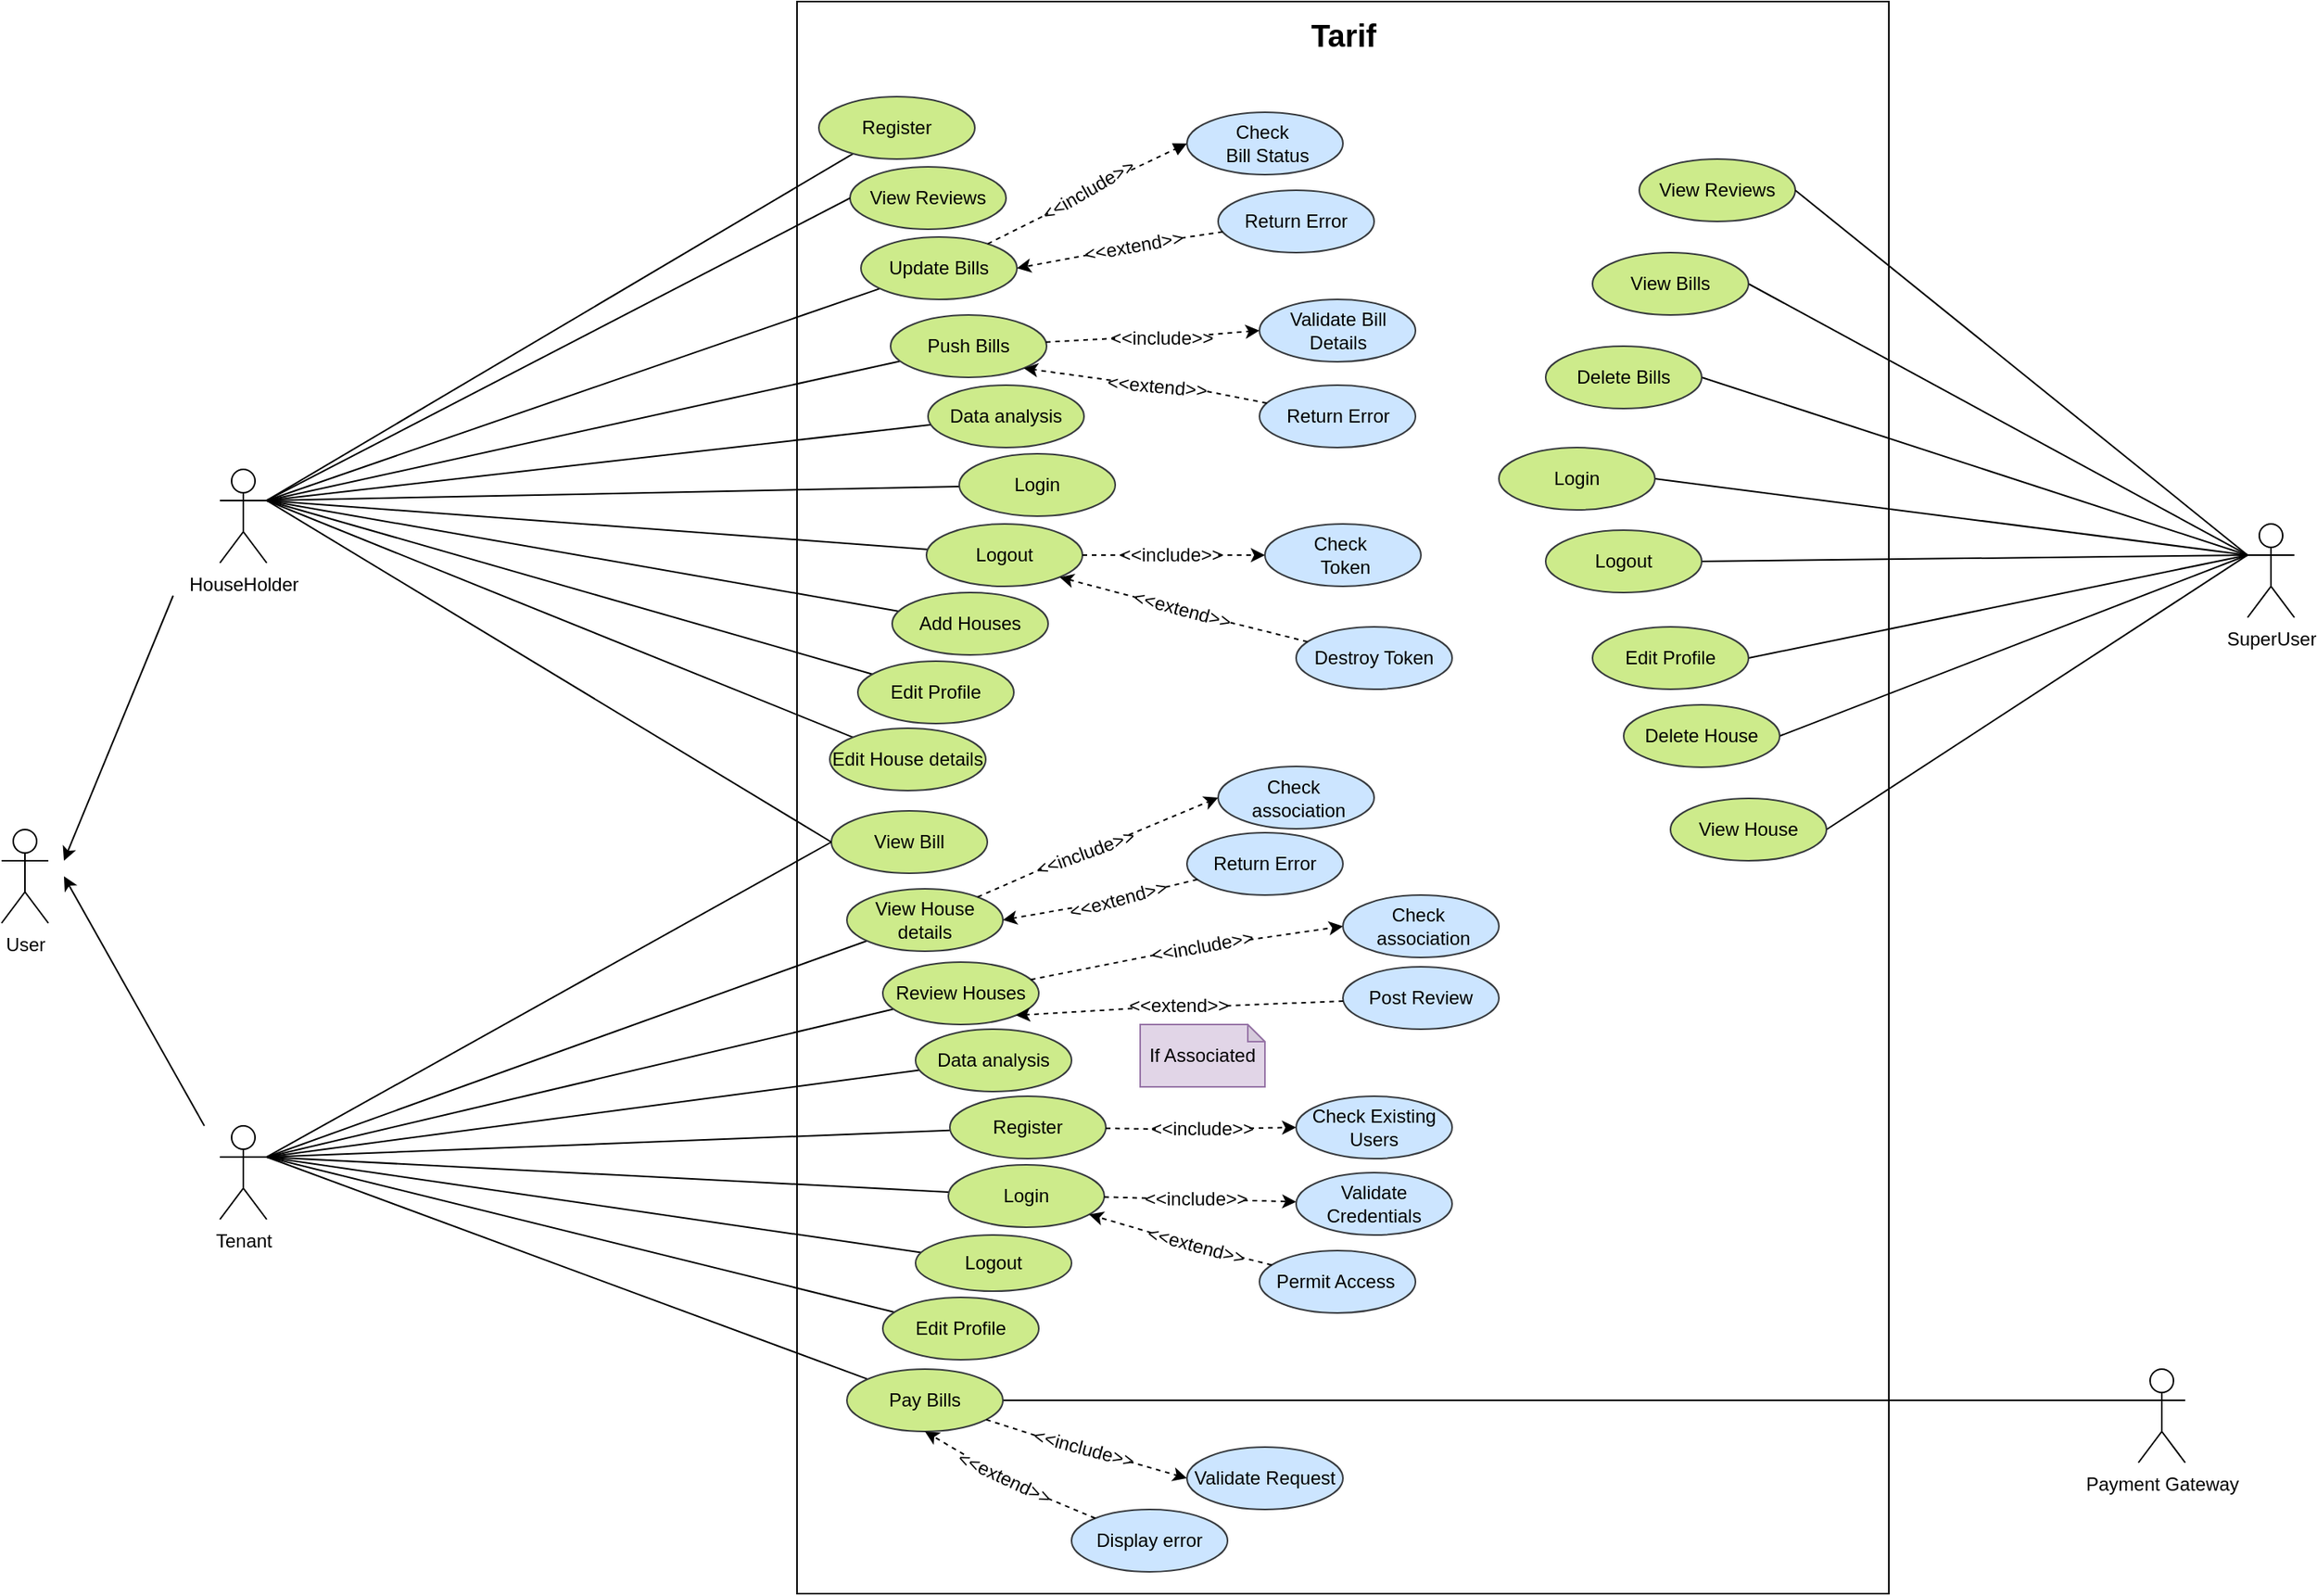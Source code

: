 <mxfile version="17.4.2" type="device"><diagram id="MIpJbKZCCXrKVAlE9q_T" name="Page-1"><mxGraphModel dx="2424" dy="1236" grid="1" gridSize="10" guides="1" tooltips="1" connect="1" arrows="1" fold="1" page="1" pageScale="1" pageWidth="850" pageHeight="1100" math="0" shadow="0"><root><mxCell id="0"/><mxCell id="1" parent="0"/><mxCell id="1ZHEito8dr9LRn3XFX6y-1" value="HouseHolder" style="shape=umlActor;verticalLabelPosition=bottom;verticalAlign=top;html=1;outlineConnect=0;" parent="1" vertex="1"><mxGeometry x="-50" y="399" width="30" height="60" as="geometry"/></mxCell><mxCell id="1ZHEito8dr9LRn3XFX6y-3" value="Tenant" style="shape=umlActor;verticalLabelPosition=bottom;verticalAlign=top;html=1;outlineConnect=0;" parent="1" vertex="1"><mxGeometry x="-50" y="820" width="30" height="60" as="geometry"/></mxCell><mxCell id="1ZHEito8dr9LRn3XFX6y-4" value="" style="rounded=0;whiteSpace=wrap;html=1;" parent="1" vertex="1"><mxGeometry x="320" y="99" width="700" height="1021" as="geometry"/></mxCell><mxCell id="1ZHEito8dr9LRn3XFX6y-41" style="edgeStyle=none;rounded=0;orthogonalLoop=1;jettySize=auto;html=1;entryX=1;entryY=0.333;entryDx=0;entryDy=0;entryPerimeter=0;endArrow=none;endFill=0;" parent="1" source="1ZHEito8dr9LRn3XFX6y-8" target="1ZHEito8dr9LRn3XFX6y-1" edge="1"><mxGeometry relative="1" as="geometry"/></mxCell><mxCell id="46IZpwaeA0M4T1zC-6kf-72" style="edgeStyle=none;rounded=0;orthogonalLoop=1;jettySize=auto;html=1;entryX=0;entryY=0.5;entryDx=0;entryDy=0;dashed=1;startArrow=none;" parent="1" source="46IZpwaeA0M4T1zC-6kf-75" target="46IZpwaeA0M4T1zC-6kf-71" edge="1"><mxGeometry relative="1" as="geometry"/></mxCell><mxCell id="1ZHEito8dr9LRn3XFX6y-8" value="Push Bills" style="ellipse;whiteSpace=wrap;html=1;fillColor=#cdeb8b;strokeColor=#36393d;" parent="1" vertex="1"><mxGeometry x="380" y="300" width="100" height="40" as="geometry"/></mxCell><mxCell id="1ZHEito8dr9LRn3XFX6y-42" style="edgeStyle=none;rounded=0;orthogonalLoop=1;jettySize=auto;html=1;entryX=1;entryY=0.333;entryDx=0;entryDy=0;entryPerimeter=0;endArrow=none;endFill=0;" parent="1" source="1ZHEito8dr9LRn3XFX6y-9" target="1ZHEito8dr9LRn3XFX6y-1" edge="1"><mxGeometry relative="1" as="geometry"/></mxCell><mxCell id="46IZpwaeA0M4T1zC-6kf-55" style="edgeStyle=none;rounded=0;orthogonalLoop=1;jettySize=auto;html=1;entryX=0;entryY=0.5;entryDx=0;entryDy=0;dashed=1;startArrow=none;endArrow=block;endFill=1;" parent="1" source="46IZpwaeA0M4T1zC-6kf-58" target="46IZpwaeA0M4T1zC-6kf-53" edge="1"><mxGeometry relative="1" as="geometry"/></mxCell><mxCell id="1ZHEito8dr9LRn3XFX6y-9" value="Update Bills" style="ellipse;whiteSpace=wrap;html=1;fillColor=#cdeb8b;strokeColor=#36393d;" parent="1" vertex="1"><mxGeometry x="361" y="250" width="100" height="40" as="geometry"/></mxCell><mxCell id="1ZHEito8dr9LRn3XFX6y-46" style="edgeStyle=none;rounded=0;orthogonalLoop=1;jettySize=auto;html=1;entryX=1;entryY=0.333;entryDx=0;entryDy=0;entryPerimeter=0;endArrow=none;endFill=0;" parent="1" source="1ZHEito8dr9LRn3XFX6y-10" target="1ZHEito8dr9LRn3XFX6y-3" edge="1"><mxGeometry relative="1" as="geometry"/></mxCell><mxCell id="46IZpwaeA0M4T1zC-6kf-20" style="edgeStyle=none;rounded=0;orthogonalLoop=1;jettySize=auto;html=1;entryX=0;entryY=0.5;entryDx=0;entryDy=0;dashed=1;startArrow=none;" parent="1" source="46IZpwaeA0M4T1zC-6kf-21" target="46IZpwaeA0M4T1zC-6kf-18" edge="1"><mxGeometry relative="1" as="geometry"/></mxCell><mxCell id="1ZHEito8dr9LRn3XFX6y-10" value="&lt;span&gt;View House details&lt;/span&gt;" style="ellipse;whiteSpace=wrap;html=1;fillColor=#cdeb8b;strokeColor=#36393d;" parent="1" vertex="1"><mxGeometry x="352" y="668" width="100" height="40" as="geometry"/></mxCell><mxCell id="1ZHEito8dr9LRn3XFX6y-30" style="rounded=0;orthogonalLoop=1;jettySize=auto;html=1;entryX=0;entryY=0.5;entryDx=0;entryDy=0;dashed=1;startArrow=none;" parent="1" source="1ZHEito8dr9LRn3XFX6y-33" target="1ZHEito8dr9LRn3XFX6y-29" edge="1"><mxGeometry relative="1" as="geometry"/></mxCell><mxCell id="1ZHEito8dr9LRn3XFX6y-48" style="edgeStyle=none;rounded=0;orthogonalLoop=1;jettySize=auto;html=1;entryX=1;entryY=0.333;entryDx=0;entryDy=0;entryPerimeter=0;endArrow=none;endFill=0;" parent="1" source="1ZHEito8dr9LRn3XFX6y-14" target="1ZHEito8dr9LRn3XFX6y-3" edge="1"><mxGeometry relative="1" as="geometry"/></mxCell><mxCell id="1ZHEito8dr9LRn3XFX6y-14" value="Review Houses" style="ellipse;whiteSpace=wrap;html=1;fillColor=#cdeb8b;strokeColor=#36393d;" parent="1" vertex="1"><mxGeometry x="375" y="715" width="100" height="40" as="geometry"/></mxCell><mxCell id="1ZHEito8dr9LRn3XFX6y-45" style="edgeStyle=none;rounded=0;orthogonalLoop=1;jettySize=auto;html=1;entryX=1;entryY=0.333;entryDx=0;entryDy=0;entryPerimeter=0;endArrow=none;endFill=0;" parent="1" source="1ZHEito8dr9LRn3XFX6y-16" target="1ZHEito8dr9LRn3XFX6y-1" edge="1"><mxGeometry relative="1" as="geometry"/></mxCell><mxCell id="1ZHEito8dr9LRn3XFX6y-16" value="Data analysis" style="ellipse;whiteSpace=wrap;html=1;fillColor=#cdeb8b;strokeColor=#36393d;" parent="1" vertex="1"><mxGeometry x="404" y="345" width="100" height="40" as="geometry"/></mxCell><mxCell id="1ZHEito8dr9LRn3XFX6y-49" style="edgeStyle=none;rounded=0;orthogonalLoop=1;jettySize=auto;html=1;entryX=1;entryY=0.333;entryDx=0;entryDy=0;entryPerimeter=0;endArrow=none;endFill=0;" parent="1" source="1ZHEito8dr9LRn3XFX6y-17" target="1ZHEito8dr9LRn3XFX6y-3" edge="1"><mxGeometry relative="1" as="geometry"/></mxCell><mxCell id="1ZHEito8dr9LRn3XFX6y-17" value="Data analysis" style="ellipse;whiteSpace=wrap;html=1;fillColor=#cdeb8b;strokeColor=#36393d;" parent="1" vertex="1"><mxGeometry x="396" y="758" width="100" height="40" as="geometry"/></mxCell><mxCell id="1ZHEito8dr9LRn3XFX6y-29" value="Check&amp;nbsp; &lt;br&gt;&amp;nbsp;association" style="ellipse;whiteSpace=wrap;html=1;fillColor=#cce5ff;strokeColor=#36393d;" parent="1" vertex="1"><mxGeometry x="670" y="672" width="100" height="40" as="geometry"/></mxCell><mxCell id="1ZHEito8dr9LRn3XFX6y-35" style="rounded=0;orthogonalLoop=1;jettySize=auto;html=1;entryX=1;entryY=1;entryDx=0;entryDy=0;dashed=1;startArrow=none;" parent="1" source="1ZHEito8dr9LRn3XFX6y-36" target="1ZHEito8dr9LRn3XFX6y-14" edge="1"><mxGeometry relative="1" as="geometry"/></mxCell><mxCell id="1ZHEito8dr9LRn3XFX6y-34" value="Post Review" style="ellipse;whiteSpace=wrap;html=1;fillColor=#cce5ff;strokeColor=#36393d;" parent="1" vertex="1"><mxGeometry x="670" y="718" width="100" height="40" as="geometry"/></mxCell><mxCell id="1ZHEito8dr9LRn3XFX6y-37" value="If Associated" style="shape=note;whiteSpace=wrap;html=1;backgroundOutline=1;darkOpacity=0.05;size=11;fillColor=#e1d5e7;strokeColor=#9673a6;rotation=0;" parent="1" vertex="1"><mxGeometry x="540" y="755" width="80" height="40" as="geometry"/></mxCell><mxCell id="1ZHEito8dr9LRn3XFX6y-50" value="SuperUser" style="shape=umlActor;verticalLabelPosition=bottom;verticalAlign=top;html=1;outlineConnect=0;" parent="1" vertex="1"><mxGeometry x="1250" y="434" width="30" height="60" as="geometry"/></mxCell><mxCell id="wIedFeorHzhRr_dV1azM-9" style="rounded=0;orthogonalLoop=1;jettySize=auto;html=1;endArrow=none;endFill=0;entryX=1;entryY=0.333;entryDx=0;entryDy=0;entryPerimeter=0;" parent="1" source="wIedFeorHzhRr_dV1azM-1" target="1ZHEito8dr9LRn3XFX6y-1" edge="1"><mxGeometry relative="1" as="geometry"><mxPoint x="10" y="370" as="targetPoint"/></mxGeometry></mxCell><mxCell id="wIedFeorHzhRr_dV1azM-1" value="Register" style="ellipse;whiteSpace=wrap;html=1;fillColor=#cdeb8b;strokeColor=#36393d;" parent="1" vertex="1"><mxGeometry x="334" y="160" width="100" height="40" as="geometry"/></mxCell><mxCell id="wIedFeorHzhRr_dV1azM-27" style="edgeStyle=none;rounded=0;orthogonalLoop=1;jettySize=auto;html=1;entryX=1;entryY=0.333;entryDx=0;entryDy=0;entryPerimeter=0;fontSize=12;endArrow=none;endFill=0;" parent="1" source="wIedFeorHzhRr_dV1azM-2" target="1ZHEito8dr9LRn3XFX6y-3" edge="1"><mxGeometry relative="1" as="geometry"/></mxCell><mxCell id="46IZpwaeA0M4T1zC-6kf-42" style="edgeStyle=none;rounded=0;orthogonalLoop=1;jettySize=auto;html=1;entryX=0;entryY=0.5;entryDx=0;entryDy=0;dashed=1;startArrow=none;" parent="1" source="46IZpwaeA0M4T1zC-6kf-43" target="46IZpwaeA0M4T1zC-6kf-41" edge="1"><mxGeometry relative="1" as="geometry"/></mxCell><mxCell id="wIedFeorHzhRr_dV1azM-2" value="Register" style="ellipse;whiteSpace=wrap;html=1;fillColor=#cdeb8b;strokeColor=#36393d;" parent="1" vertex="1"><mxGeometry x="418" y="801" width="100" height="40" as="geometry"/></mxCell><mxCell id="wIedFeorHzhRr_dV1azM-10" style="edgeStyle=none;rounded=0;orthogonalLoop=1;jettySize=auto;html=1;entryX=1;entryY=0.333;entryDx=0;entryDy=0;entryPerimeter=0;endArrow=none;endFill=0;" parent="1" source="wIedFeorHzhRr_dV1azM-3" target="1ZHEito8dr9LRn3XFX6y-1" edge="1"><mxGeometry relative="1" as="geometry"/></mxCell><mxCell id="wIedFeorHzhRr_dV1azM-3" value="Login" style="ellipse;whiteSpace=wrap;html=1;fillColor=#cdeb8b;strokeColor=#36393d;" parent="1" vertex="1"><mxGeometry x="424" y="389" width="100" height="40" as="geometry"/></mxCell><mxCell id="wIedFeorHzhRr_dV1azM-11" style="edgeStyle=none;rounded=0;orthogonalLoop=1;jettySize=auto;html=1;entryX=1;entryY=0.333;entryDx=0;entryDy=0;entryPerimeter=0;endArrow=none;endFill=0;" parent="1" source="wIedFeorHzhRr_dV1azM-4" target="1ZHEito8dr9LRn3XFX6y-1" edge="1"><mxGeometry relative="1" as="geometry"/></mxCell><mxCell id="46IZpwaeA0M4T1zC-6kf-64" style="edgeStyle=none;rounded=0;orthogonalLoop=1;jettySize=auto;html=1;entryX=0;entryY=0.5;entryDx=0;entryDy=0;dashed=1;startArrow=none;" parent="1" source="46IZpwaeA0M4T1zC-6kf-66" target="46IZpwaeA0M4T1zC-6kf-62" edge="1"><mxGeometry relative="1" as="geometry"/></mxCell><mxCell id="wIedFeorHzhRr_dV1azM-4" value="Logout" style="ellipse;whiteSpace=wrap;html=1;fillColor=#cdeb8b;strokeColor=#36393d;" parent="1" vertex="1"><mxGeometry x="403" y="434" width="100" height="40" as="geometry"/></mxCell><mxCell id="wIedFeorHzhRr_dV1azM-12" style="edgeStyle=none;rounded=0;orthogonalLoop=1;jettySize=auto;html=1;entryX=1;entryY=0.333;entryDx=0;entryDy=0;entryPerimeter=0;endArrow=none;endFill=0;" parent="1" source="wIedFeorHzhRr_dV1azM-5" target="1ZHEito8dr9LRn3XFX6y-1" edge="1"><mxGeometry relative="1" as="geometry"/></mxCell><mxCell id="wIedFeorHzhRr_dV1azM-5" value="Add Houses" style="ellipse;whiteSpace=wrap;html=1;fillColor=#cdeb8b;strokeColor=#36393d;" parent="1" vertex="1"><mxGeometry x="381" y="478" width="100" height="40" as="geometry"/></mxCell><mxCell id="wIedFeorHzhRr_dV1azM-13" style="edgeStyle=none;rounded=0;orthogonalLoop=1;jettySize=auto;html=1;entryX=1;entryY=0.333;entryDx=0;entryDy=0;entryPerimeter=0;endArrow=none;endFill=0;" parent="1" source="wIedFeorHzhRr_dV1azM-6" target="1ZHEito8dr9LRn3XFX6y-1" edge="1"><mxGeometry relative="1" as="geometry"/></mxCell><mxCell id="wIedFeorHzhRr_dV1azM-6" value="Edit Profile" style="ellipse;whiteSpace=wrap;html=1;fillColor=#cdeb8b;strokeColor=#36393d;" parent="1" vertex="1"><mxGeometry x="359" y="522" width="100" height="40" as="geometry"/></mxCell><mxCell id="wIedFeorHzhRr_dV1azM-14" style="edgeStyle=none;rounded=0;orthogonalLoop=1;jettySize=auto;html=1;endArrow=none;endFill=0;entryX=1;entryY=0.333;entryDx=0;entryDy=0;entryPerimeter=0;" parent="1" source="wIedFeorHzhRr_dV1azM-8" target="1ZHEito8dr9LRn3XFX6y-1" edge="1"><mxGeometry relative="1" as="geometry"><mxPoint x="180" y="370" as="targetPoint"/></mxGeometry></mxCell><mxCell id="wIedFeorHzhRr_dV1azM-8" value="Edit House details" style="ellipse;whiteSpace=wrap;html=1;fillColor=#cdeb8b;strokeColor=#36393d;" parent="1" vertex="1"><mxGeometry x="341" y="565" width="100" height="40" as="geometry"/></mxCell><mxCell id="wIedFeorHzhRr_dV1azM-20" style="edgeStyle=none;rounded=0;orthogonalLoop=1;jettySize=auto;html=1;fontSize=12;endArrow=none;endFill=0;entryX=0;entryY=0.333;entryDx=0;entryDy=0;entryPerimeter=0;exitX=1;exitY=0.5;exitDx=0;exitDy=0;" parent="1" source="46IZpwaeA0M4T1zC-6kf-6" target="1ZHEito8dr9LRn3XFX6y-50" edge="1"><mxGeometry relative="1" as="geometry"><mxPoint x="862" y="479" as="targetPoint"/><mxPoint x="746.281" y="502.801" as="sourcePoint"/></mxGeometry></mxCell><mxCell id="wIedFeorHzhRr_dV1azM-28" style="edgeStyle=none;rounded=0;orthogonalLoop=1;jettySize=auto;html=1;fontSize=12;endArrow=none;endFill=0;" parent="1" source="wIedFeorHzhRr_dV1azM-22" edge="1"><mxGeometry relative="1" as="geometry"><mxPoint x="-20" y="840" as="targetPoint"/></mxGeometry></mxCell><mxCell id="46IZpwaeA0M4T1zC-6kf-47" style="edgeStyle=none;rounded=0;orthogonalLoop=1;jettySize=auto;html=1;dashed=1;startArrow=none;" parent="1" source="46IZpwaeA0M4T1zC-6kf-49" target="46IZpwaeA0M4T1zC-6kf-45" edge="1"><mxGeometry relative="1" as="geometry"/></mxCell><mxCell id="wIedFeorHzhRr_dV1azM-22" value="Login" style="ellipse;whiteSpace=wrap;html=1;fillColor=#cdeb8b;strokeColor=#36393d;" parent="1" vertex="1"><mxGeometry x="417" y="845" width="100" height="40" as="geometry"/></mxCell><mxCell id="wIedFeorHzhRr_dV1azM-29" style="edgeStyle=none;rounded=0;orthogonalLoop=1;jettySize=auto;html=1;entryX=1;entryY=0.333;entryDx=0;entryDy=0;entryPerimeter=0;fontSize=12;endArrow=none;endFill=0;" parent="1" source="wIedFeorHzhRr_dV1azM-23" target="1ZHEito8dr9LRn3XFX6y-3" edge="1"><mxGeometry relative="1" as="geometry"/></mxCell><mxCell id="wIedFeorHzhRr_dV1azM-23" value="Logout" style="ellipse;whiteSpace=wrap;html=1;fillColor=#cdeb8b;strokeColor=#36393d;" parent="1" vertex="1"><mxGeometry x="396" y="890" width="100" height="36" as="geometry"/></mxCell><mxCell id="wIedFeorHzhRr_dV1azM-31" style="edgeStyle=none;rounded=0;orthogonalLoop=1;jettySize=auto;html=1;entryX=1;entryY=0.333;entryDx=0;entryDy=0;entryPerimeter=0;fontSize=12;endArrow=none;endFill=0;" parent="1" source="wIedFeorHzhRr_dV1azM-25" target="1ZHEito8dr9LRn3XFX6y-3" edge="1"><mxGeometry relative="1" as="geometry"/></mxCell><mxCell id="wIedFeorHzhRr_dV1azM-25" value="Edit Profile" style="ellipse;whiteSpace=wrap;html=1;fillColor=#cdeb8b;strokeColor=#36393d;" parent="1" vertex="1"><mxGeometry x="375" y="930" width="100" height="40" as="geometry"/></mxCell><mxCell id="wIedFeorHzhRr_dV1azM-32" style="edgeStyle=none;rounded=0;orthogonalLoop=1;jettySize=auto;html=1;entryX=1;entryY=0.333;entryDx=0;entryDy=0;entryPerimeter=0;fontSize=12;endArrow=none;endFill=0;" parent="1" source="wIedFeorHzhRr_dV1azM-26" target="1ZHEito8dr9LRn3XFX6y-3" edge="1"><mxGeometry relative="1" as="geometry"/></mxCell><mxCell id="1oUCEw2jhl9ln2Uk_IEN-6" style="rounded=0;orthogonalLoop=1;jettySize=auto;html=1;endArrow=none;endFill=0;entryX=0;entryY=0.333;entryDx=0;entryDy=0;entryPerimeter=0;" parent="1" source="wIedFeorHzhRr_dV1azM-26" target="1oUCEw2jhl9ln2Uk_IEN-5" edge="1"><mxGeometry relative="1" as="geometry"><mxPoint x="910" y="1000" as="targetPoint"/></mxGeometry></mxCell><mxCell id="46IZpwaeA0M4T1zC-6kf-34" style="edgeStyle=none;rounded=0;orthogonalLoop=1;jettySize=auto;html=1;entryX=0;entryY=0.5;entryDx=0;entryDy=0;dashed=1;startArrow=none;" parent="1" source="46IZpwaeA0M4T1zC-6kf-35" target="46IZpwaeA0M4T1zC-6kf-33" edge="1"><mxGeometry relative="1" as="geometry"/></mxCell><mxCell id="wIedFeorHzhRr_dV1azM-26" value="Pay Bills" style="ellipse;whiteSpace=wrap;html=1;fillColor=#cdeb8b;strokeColor=#36393d;" parent="1" vertex="1"><mxGeometry x="352" y="976" width="100" height="40" as="geometry"/></mxCell><mxCell id="1oUCEw2jhl9ln2Uk_IEN-1" value="&lt;b&gt;&lt;font style=&quot;font-size: 20px&quot;&gt;Tarif&lt;/font&gt;&lt;/b&gt;" style="text;html=1;strokeColor=none;fillColor=none;align=center;verticalAlign=middle;whiteSpace=wrap;rounded=0;" parent="1" vertex="1"><mxGeometry x="623.5" y="110" width="93" height="20" as="geometry"/></mxCell><mxCell id="1oUCEw2jhl9ln2Uk_IEN-5" value="Payment Gateway" style="shape=umlActor;verticalLabelPosition=bottom;verticalAlign=top;html=1;outlineConnect=0;" parent="1" vertex="1"><mxGeometry x="1180" y="976" width="30" height="60" as="geometry"/></mxCell><mxCell id="iAHTcZ9XXyxV8Mr1OI6_-1" value="View Reviews" style="ellipse;whiteSpace=wrap;html=1;fillColor=#cdeb8b;strokeColor=#36393d;" parent="1" vertex="1"><mxGeometry x="354" y="205" width="100" height="40" as="geometry"/></mxCell><mxCell id="iAHTcZ9XXyxV8Mr1OI6_-3" style="rounded=0;orthogonalLoop=1;jettySize=auto;html=1;endArrow=none;endFill=0;entryX=1;entryY=0.333;entryDx=0;entryDy=0;entryPerimeter=0;exitX=0;exitY=0.5;exitDx=0;exitDy=0;" parent="1" source="iAHTcZ9XXyxV8Mr1OI6_-1" target="1ZHEito8dr9LRn3XFX6y-1" edge="1"><mxGeometry relative="1" as="geometry"><mxPoint x="-10" y="429" as="targetPoint"/><mxPoint x="366.029" y="206.578" as="sourcePoint"/></mxGeometry></mxCell><mxCell id="iAHTcZ9XXyxV8Mr1OI6_-4" style="edgeStyle=none;rounded=0;orthogonalLoop=1;jettySize=auto;html=1;endArrow=none;endFill=0;exitX=1;exitY=0.5;exitDx=0;exitDy=0;entryX=0;entryY=0.333;entryDx=0;entryDy=0;entryPerimeter=0;" parent="1" source="46IZpwaeA0M4T1zC-6kf-3" target="1ZHEito8dr9LRn3XFX6y-50" edge="1"><mxGeometry relative="1" as="geometry"><mxPoint x="900" y="480" as="targetPoint"/><mxPoint x="490" y="330" as="sourcePoint"/></mxGeometry></mxCell><mxCell id="iAHTcZ9XXyxV8Mr1OI6_-5" style="edgeStyle=none;rounded=0;orthogonalLoop=1;jettySize=auto;html=1;endArrow=none;endFill=0;exitX=1;exitY=0.5;exitDx=0;exitDy=0;entryX=0;entryY=0.333;entryDx=0;entryDy=0;entryPerimeter=0;" parent="1" source="46IZpwaeA0M4T1zC-6kf-11" target="1ZHEito8dr9LRn3XFX6y-50" edge="1"><mxGeometry relative="1" as="geometry"><mxPoint x="914" y="495" as="targetPoint"/><mxPoint x="514.0" y="375" as="sourcePoint"/></mxGeometry></mxCell><mxCell id="iAHTcZ9XXyxV8Mr1OI6_-7" style="edgeStyle=none;rounded=0;orthogonalLoop=1;jettySize=auto;html=1;endArrow=none;endFill=0;exitX=1;exitY=0.5;exitDx=0;exitDy=0;entryX=0;entryY=0.333;entryDx=0;entryDy=0;entryPerimeter=0;" parent="1" source="46IZpwaeA0M4T1zC-6kf-7" target="1ZHEito8dr9LRn3XFX6y-50" edge="1"><mxGeometry relative="1" as="geometry"><mxPoint x="900" y="480" as="targetPoint"/><mxPoint x="534" y="419" as="sourcePoint"/></mxGeometry></mxCell><mxCell id="iAHTcZ9XXyxV8Mr1OI6_-8" style="edgeStyle=none;rounded=0;orthogonalLoop=1;jettySize=auto;html=1;endArrow=none;endFill=0;exitX=1;exitY=0.5;exitDx=0;exitDy=0;entryX=0;entryY=0.333;entryDx=0;entryDy=0;entryPerimeter=0;" parent="1" source="46IZpwaeA0M4T1zC-6kf-9" target="1ZHEito8dr9LRn3XFX6y-50" edge="1"><mxGeometry relative="1" as="geometry"><mxPoint x="914" y="495" as="targetPoint"/><mxPoint x="513" y="464" as="sourcePoint"/></mxGeometry></mxCell><mxCell id="iAHTcZ9XXyxV8Mr1OI6_-9" style="edgeStyle=none;rounded=0;orthogonalLoop=1;jettySize=auto;html=1;endArrow=none;endFill=0;exitX=1;exitY=0.5;exitDx=0;exitDy=0;entryX=0;entryY=0.333;entryDx=0;entryDy=0;entryPerimeter=0;" parent="1" source="46IZpwaeA0M4T1zC-6kf-10" target="1ZHEito8dr9LRn3XFX6y-50" edge="1"><mxGeometry relative="1" as="geometry"><mxPoint x="914" y="495" as="targetPoint"/><mxPoint x="491" y="508" as="sourcePoint"/></mxGeometry></mxCell><mxCell id="iAHTcZ9XXyxV8Mr1OI6_-10" style="edgeStyle=none;rounded=0;orthogonalLoop=1;jettySize=auto;html=1;endArrow=none;endFill=0;exitX=1;exitY=0.5;exitDx=0;exitDy=0;entryX=0;entryY=0.333;entryDx=0;entryDy=0;entryPerimeter=0;" parent="1" source="46IZpwaeA0M4T1zC-6kf-12" target="1ZHEito8dr9LRn3XFX6y-50" edge="1"><mxGeometry relative="1" as="geometry"><mxPoint x="914" y="495" as="targetPoint"/><mxPoint x="469.0" y="552" as="sourcePoint"/></mxGeometry></mxCell><mxCell id="46IZpwaeA0M4T1zC-6kf-2" value="View Reviews" style="ellipse;whiteSpace=wrap;html=1;fillColor=#cdeb8b;strokeColor=#36393d;" parent="1" vertex="1"><mxGeometry x="860" y="200" width="100" height="40" as="geometry"/></mxCell><mxCell id="46IZpwaeA0M4T1zC-6kf-3" value="View Bills" style="ellipse;whiteSpace=wrap;html=1;fillColor=#cdeb8b;strokeColor=#36393d;" parent="1" vertex="1"><mxGeometry x="830" y="260" width="100" height="40" as="geometry"/></mxCell><mxCell id="46IZpwaeA0M4T1zC-6kf-6" value="Login" style="ellipse;whiteSpace=wrap;html=1;fillColor=#cdeb8b;strokeColor=#36393d;" parent="1" vertex="1"><mxGeometry x="770" y="385" width="100" height="40" as="geometry"/></mxCell><mxCell id="46IZpwaeA0M4T1zC-6kf-7" value="Logout" style="ellipse;whiteSpace=wrap;html=1;fillColor=#cdeb8b;strokeColor=#36393d;" parent="1" vertex="1"><mxGeometry x="800" y="438" width="100" height="40" as="geometry"/></mxCell><mxCell id="46IZpwaeA0M4T1zC-6kf-9" value="Edit Profile" style="ellipse;whiteSpace=wrap;html=1;fillColor=#cdeb8b;strokeColor=#36393d;" parent="1" vertex="1"><mxGeometry x="830" y="500" width="100" height="40" as="geometry"/></mxCell><mxCell id="46IZpwaeA0M4T1zC-6kf-10" value="Delete House" style="ellipse;whiteSpace=wrap;html=1;fillColor=#cdeb8b;strokeColor=#36393d;" parent="1" vertex="1"><mxGeometry x="850" y="550" width="100" height="40" as="geometry"/></mxCell><mxCell id="46IZpwaeA0M4T1zC-6kf-11" value="Delete Bills" style="ellipse;whiteSpace=wrap;html=1;fillColor=#cdeb8b;strokeColor=#36393d;" parent="1" vertex="1"><mxGeometry x="800" y="320" width="100" height="40" as="geometry"/></mxCell><mxCell id="46IZpwaeA0M4T1zC-6kf-12" value="View House" style="ellipse;whiteSpace=wrap;html=1;fillColor=#cdeb8b;strokeColor=#36393d;" parent="1" vertex="1"><mxGeometry x="880" y="610" width="100" height="40" as="geometry"/></mxCell><mxCell id="46IZpwaeA0M4T1zC-6kf-13" value="User" style="shape=umlActor;verticalLabelPosition=bottom;verticalAlign=top;html=1;outlineConnect=0;" parent="1" vertex="1"><mxGeometry x="-190" y="630" width="30" height="60" as="geometry"/></mxCell><mxCell id="46IZpwaeA0M4T1zC-6kf-14" style="rounded=0;orthogonalLoop=1;jettySize=auto;html=1;" parent="1" edge="1"><mxGeometry relative="1" as="geometry"><mxPoint x="-80" y="480" as="sourcePoint"/><mxPoint x="-150" y="650" as="targetPoint"/></mxGeometry></mxCell><mxCell id="46IZpwaeA0M4T1zC-6kf-15" style="rounded=0;orthogonalLoop=1;jettySize=auto;html=1;" parent="1" edge="1"><mxGeometry relative="1" as="geometry"><mxPoint x="-60" y="820" as="sourcePoint"/><mxPoint x="-150" y="660" as="targetPoint"/></mxGeometry></mxCell><mxCell id="46IZpwaeA0M4T1zC-6kf-16" style="edgeStyle=none;rounded=0;orthogonalLoop=1;jettySize=auto;html=1;endArrow=none;endFill=0;exitX=1;exitY=0.5;exitDx=0;exitDy=0;entryX=0;entryY=0.333;entryDx=0;entryDy=0;entryPerimeter=0;" parent="1" source="46IZpwaeA0M4T1zC-6kf-2" target="1ZHEito8dr9LRn3XFX6y-50" edge="1"><mxGeometry relative="1" as="geometry"><mxPoint x="900" y="480" as="targetPoint"/><mxPoint x="490" y="330" as="sourcePoint"/></mxGeometry></mxCell><mxCell id="46IZpwaeA0M4T1zC-6kf-18" value="Check&amp;nbsp; &lt;br&gt;&amp;nbsp;association" style="ellipse;whiteSpace=wrap;html=1;fillColor=#cce5ff;strokeColor=#36393d;" parent="1" vertex="1"><mxGeometry x="590" y="589.5" width="100" height="40" as="geometry"/></mxCell><mxCell id="46IZpwaeA0M4T1zC-6kf-21" value="&amp;lt;&amp;lt;include&amp;gt;&amp;gt;" style="text;html=1;strokeColor=none;fillColor=none;align=center;verticalAlign=middle;whiteSpace=wrap;rounded=0;rotation=-20;" parent="1" vertex="1"><mxGeometry x="475" y="630" width="60" height="30" as="geometry"/></mxCell><mxCell id="46IZpwaeA0M4T1zC-6kf-22" value="" style="edgeStyle=none;rounded=0;orthogonalLoop=1;jettySize=auto;html=1;entryX=0;entryY=0.5;entryDx=0;entryDy=0;dashed=1;endArrow=none;" parent="1" source="1ZHEito8dr9LRn3XFX6y-10" target="46IZpwaeA0M4T1zC-6kf-21" edge="1"><mxGeometry relative="1" as="geometry"><mxPoint x="436.645" y="673.579" as="sourcePoint"/><mxPoint x="590" y="609.5" as="targetPoint"/></mxGeometry></mxCell><mxCell id="1ZHEito8dr9LRn3XFX6y-33" value="&amp;lt;&amp;lt;include&amp;gt;&amp;gt;" style="text;html=1;strokeColor=none;fillColor=none;align=center;verticalAlign=middle;whiteSpace=wrap;rounded=0;rotation=-10;" parent="1" vertex="1"><mxGeometry x="550" y="690" width="60" height="30" as="geometry"/></mxCell><mxCell id="46IZpwaeA0M4T1zC-6kf-23" value="" style="rounded=0;orthogonalLoop=1;jettySize=auto;html=1;entryX=0;entryY=0.5;entryDx=0;entryDy=0;dashed=1;endArrow=none;" parent="1" source="1ZHEito8dr9LRn3XFX6y-14" target="1ZHEito8dr9LRn3XFX6y-33" edge="1"><mxGeometry relative="1" as="geometry"><mxPoint x="470.804" y="726.98" as="sourcePoint"/><mxPoint x="670" y="692" as="targetPoint"/></mxGeometry></mxCell><mxCell id="1ZHEito8dr9LRn3XFX6y-36" value="&amp;lt;&amp;lt;extend&amp;gt;&amp;gt;" style="text;html=1;strokeColor=none;fillColor=none;align=center;verticalAlign=middle;whiteSpace=wrap;rounded=0;rotation=0;" parent="1" vertex="1"><mxGeometry x="535" y="728" width="60" height="30" as="geometry"/></mxCell><mxCell id="46IZpwaeA0M4T1zC-6kf-24" value="" style="rounded=0;orthogonalLoop=1;jettySize=auto;html=1;entryX=1;entryY=0.5;entryDx=0;entryDy=0;dashed=1;endArrow=none;" parent="1" source="1ZHEito8dr9LRn3XFX6y-34" target="1ZHEito8dr9LRn3XFX6y-36" edge="1"><mxGeometry relative="1" as="geometry"><mxPoint x="670.254" y="740.012" as="sourcePoint"/><mxPoint x="460.186" y="749.21" as="targetPoint"/></mxGeometry></mxCell><mxCell id="46IZpwaeA0M4T1zC-6kf-29" style="edgeStyle=none;rounded=0;orthogonalLoop=1;jettySize=auto;html=1;entryX=1;entryY=0.5;entryDx=0;entryDy=0;dashed=1;startArrow=none;" parent="1" source="46IZpwaeA0M4T1zC-6kf-30" target="1ZHEito8dr9LRn3XFX6y-10" edge="1"><mxGeometry relative="1" as="geometry"/></mxCell><mxCell id="46IZpwaeA0M4T1zC-6kf-25" value="Return Error" style="ellipse;whiteSpace=wrap;html=1;fillColor=#cce5ff;strokeColor=#36393d;" parent="1" vertex="1"><mxGeometry x="570" y="632" width="100" height="40" as="geometry"/></mxCell><mxCell id="46IZpwaeA0M4T1zC-6kf-30" value="&amp;lt;&amp;lt;extend&amp;gt;&amp;gt;" style="text;html=1;strokeColor=none;fillColor=none;align=center;verticalAlign=middle;whiteSpace=wrap;rounded=0;rotation=-15;" parent="1" vertex="1"><mxGeometry x="496" y="660" width="60" height="30" as="geometry"/></mxCell><mxCell id="46IZpwaeA0M4T1zC-6kf-31" value="" style="edgeStyle=none;rounded=0;orthogonalLoop=1;jettySize=auto;html=1;entryX=1;entryY=0.5;entryDx=0;entryDy=0;dashed=1;endArrow=none;" parent="1" source="46IZpwaeA0M4T1zC-6kf-25" target="46IZpwaeA0M4T1zC-6kf-30" edge="1"><mxGeometry relative="1" as="geometry"><mxPoint x="575.74" y="661.305" as="sourcePoint"/><mxPoint x="452" y="688" as="targetPoint"/></mxGeometry></mxCell><mxCell id="46IZpwaeA0M4T1zC-6kf-33" value="Validate Request" style="ellipse;whiteSpace=wrap;html=1;fillColor=#cce5ff;strokeColor=#36393d;" parent="1" vertex="1"><mxGeometry x="570" y="1026" width="100" height="40" as="geometry"/></mxCell><mxCell id="46IZpwaeA0M4T1zC-6kf-35" value="&amp;lt;&amp;lt;include&amp;gt;&amp;gt;" style="text;html=1;strokeColor=none;fillColor=none;align=center;verticalAlign=middle;whiteSpace=wrap;rounded=0;rotation=15;" parent="1" vertex="1"><mxGeometry x="474" y="1012" width="60" height="30" as="geometry"/></mxCell><mxCell id="46IZpwaeA0M4T1zC-6kf-36" value="" style="edgeStyle=none;rounded=0;orthogonalLoop=1;jettySize=auto;html=1;entryX=0;entryY=0.5;entryDx=0;entryDy=0;dashed=1;endArrow=none;" parent="1" source="wIedFeorHzhRr_dV1azM-26" target="46IZpwaeA0M4T1zC-6kf-35" edge="1"><mxGeometry relative="1" as="geometry"><mxPoint x="442.218" y="1007.883" as="sourcePoint"/><mxPoint x="570" y="1046" as="targetPoint"/></mxGeometry></mxCell><mxCell id="46IZpwaeA0M4T1zC-6kf-38" style="edgeStyle=none;rounded=0;orthogonalLoop=1;jettySize=auto;html=1;entryX=0.5;entryY=1;entryDx=0;entryDy=0;dashed=1;startArrow=none;" parent="1" source="46IZpwaeA0M4T1zC-6kf-39" target="wIedFeorHzhRr_dV1azM-26" edge="1"><mxGeometry relative="1" as="geometry"/></mxCell><mxCell id="46IZpwaeA0M4T1zC-6kf-37" value="Display error" style="ellipse;whiteSpace=wrap;html=1;fillColor=#cce5ff;strokeColor=#36393d;" parent="1" vertex="1"><mxGeometry x="496" y="1066" width="100" height="40" as="geometry"/></mxCell><mxCell id="46IZpwaeA0M4T1zC-6kf-39" value="&amp;lt;&amp;lt;extend&amp;gt;&amp;gt;" style="text;html=1;strokeColor=none;fillColor=none;align=center;verticalAlign=middle;whiteSpace=wrap;rounded=0;rotation=25;" parent="1" vertex="1"><mxGeometry x="423" y="1031" width="60" height="30" as="geometry"/></mxCell><mxCell id="46IZpwaeA0M4T1zC-6kf-40" value="" style="edgeStyle=none;rounded=0;orthogonalLoop=1;jettySize=auto;html=1;dashed=1;endArrow=none;entryX=1;entryY=0.5;entryDx=0;entryDy=0;" parent="1" source="46IZpwaeA0M4T1zC-6kf-37" target="46IZpwaeA0M4T1zC-6kf-39" edge="1"><mxGeometry relative="1" as="geometry"><mxPoint x="492.056" y="1069.415" as="sourcePoint"/><mxPoint x="820" y="1150" as="targetPoint"/></mxGeometry></mxCell><mxCell id="46IZpwaeA0M4T1zC-6kf-41" value="Check Existing Users" style="ellipse;whiteSpace=wrap;html=1;fillColor=#cce5ff;strokeColor=#36393d;" parent="1" vertex="1"><mxGeometry x="640" y="801" width="100" height="40" as="geometry"/></mxCell><mxCell id="46IZpwaeA0M4T1zC-6kf-43" value="&amp;lt;&amp;lt;include&amp;gt;&amp;gt;" style="text;html=1;strokeColor=none;fillColor=none;align=center;verticalAlign=middle;whiteSpace=wrap;rounded=0;rotation=0;" parent="1" vertex="1"><mxGeometry x="550" y="807" width="60" height="30" as="geometry"/></mxCell><mxCell id="46IZpwaeA0M4T1zC-6kf-44" value="" style="edgeStyle=none;rounded=0;orthogonalLoop=1;jettySize=auto;html=1;entryX=0;entryY=0.5;entryDx=0;entryDy=0;dashed=1;endArrow=none;" parent="1" source="wIedFeorHzhRr_dV1azM-2" target="46IZpwaeA0M4T1zC-6kf-43" edge="1"><mxGeometry relative="1" as="geometry"><mxPoint x="518" y="821" as="sourcePoint"/><mxPoint x="640" y="821" as="targetPoint"/></mxGeometry></mxCell><mxCell id="46IZpwaeA0M4T1zC-6kf-45" value="Validate Credentials" style="ellipse;whiteSpace=wrap;html=1;fillColor=#cce5ff;strokeColor=#36393d;" parent="1" vertex="1"><mxGeometry x="640" y="850" width="100" height="40" as="geometry"/></mxCell><mxCell id="46IZpwaeA0M4T1zC-6kf-48" style="edgeStyle=none;rounded=0;orthogonalLoop=1;jettySize=auto;html=1;dashed=1;startArrow=none;" parent="1" source="46IZpwaeA0M4T1zC-6kf-51" target="wIedFeorHzhRr_dV1azM-22" edge="1"><mxGeometry relative="1" as="geometry"/></mxCell><mxCell id="46IZpwaeA0M4T1zC-6kf-46" value="Permit Access&amp;nbsp;" style="ellipse;whiteSpace=wrap;html=1;fillColor=#cce5ff;strokeColor=#36393d;" parent="1" vertex="1"><mxGeometry x="616.5" y="900" width="100" height="40" as="geometry"/></mxCell><mxCell id="46IZpwaeA0M4T1zC-6kf-49" value="&amp;lt;&amp;lt;include&amp;gt;&amp;gt;" style="text;html=1;strokeColor=none;fillColor=none;align=center;verticalAlign=middle;whiteSpace=wrap;rounded=0;rotation=0;" parent="1" vertex="1"><mxGeometry x="546" y="852" width="60" height="30" as="geometry"/></mxCell><mxCell id="46IZpwaeA0M4T1zC-6kf-50" value="" style="edgeStyle=none;rounded=0;orthogonalLoop=1;jettySize=auto;html=1;dashed=1;endArrow=none;" parent="1" source="wIedFeorHzhRr_dV1azM-22" target="46IZpwaeA0M4T1zC-6kf-49" edge="1"><mxGeometry relative="1" as="geometry"><mxPoint x="516.924" y="866.103" as="sourcePoint"/><mxPoint x="640.071" y="868.933" as="targetPoint"/></mxGeometry></mxCell><mxCell id="46IZpwaeA0M4T1zC-6kf-51" value="&amp;lt;&amp;lt;extend&amp;gt;&amp;gt;" style="text;html=1;strokeColor=none;fillColor=none;align=center;verticalAlign=middle;whiteSpace=wrap;rounded=0;rotation=15;" parent="1" vertex="1"><mxGeometry x="546" y="882" width="60" height="30" as="geometry"/></mxCell><mxCell id="46IZpwaeA0M4T1zC-6kf-52" value="" style="edgeStyle=none;rounded=0;orthogonalLoop=1;jettySize=auto;html=1;dashed=1;endArrow=none;" parent="1" source="46IZpwaeA0M4T1zC-6kf-46" target="46IZpwaeA0M4T1zC-6kf-51" edge="1"><mxGeometry relative="1" as="geometry"><mxPoint x="625.11" y="908.78" as="sourcePoint"/><mxPoint x="508.311" y="876.267" as="targetPoint"/></mxGeometry></mxCell><mxCell id="46IZpwaeA0M4T1zC-6kf-53" value="Check&amp;nbsp; &lt;br&gt;&amp;nbsp;Bill Status" style="ellipse;whiteSpace=wrap;html=1;fillColor=#cce5ff;strokeColor=#36393d;" parent="1" vertex="1"><mxGeometry x="570" y="170" width="100" height="40" as="geometry"/></mxCell><mxCell id="46IZpwaeA0M4T1zC-6kf-57" style="edgeStyle=none;rounded=0;orthogonalLoop=1;jettySize=auto;html=1;entryX=1;entryY=0.5;entryDx=0;entryDy=0;dashed=1;startArrow=none;" parent="1" source="46IZpwaeA0M4T1zC-6kf-60" target="1ZHEito8dr9LRn3XFX6y-9" edge="1"><mxGeometry relative="1" as="geometry"/></mxCell><mxCell id="46IZpwaeA0M4T1zC-6kf-54" value="Return Error" style="ellipse;whiteSpace=wrap;html=1;fillColor=#cce5ff;strokeColor=#36393d;" parent="1" vertex="1"><mxGeometry x="590" y="220" width="100" height="40" as="geometry"/></mxCell><mxCell id="46IZpwaeA0M4T1zC-6kf-58" value="&amp;lt;&amp;lt;include&amp;gt;&amp;gt;" style="text;html=1;strokeColor=none;fillColor=none;align=center;verticalAlign=middle;whiteSpace=wrap;rounded=0;rotation=-30;" parent="1" vertex="1"><mxGeometry x="477" y="205" width="60" height="30" as="geometry"/></mxCell><mxCell id="46IZpwaeA0M4T1zC-6kf-59" value="" style="edgeStyle=none;rounded=0;orthogonalLoop=1;jettySize=auto;html=1;entryX=0;entryY=0.5;entryDx=0;entryDy=0;dashed=1;endArrow=none;" parent="1" source="1ZHEito8dr9LRn3XFX6y-9" target="46IZpwaeA0M4T1zC-6kf-58" edge="1"><mxGeometry relative="1" as="geometry"><mxPoint x="442.006" y="254.31" as="sourcePoint"/><mxPoint x="570" y="190" as="targetPoint"/></mxGeometry></mxCell><mxCell id="46IZpwaeA0M4T1zC-6kf-60" value="&amp;lt;&amp;lt;extend&amp;gt;&amp;gt;" style="text;html=1;strokeColor=none;fillColor=none;align=center;verticalAlign=middle;whiteSpace=wrap;rounded=0;rotation=-10;" parent="1" vertex="1"><mxGeometry x="506" y="241" width="60" height="30" as="geometry"/></mxCell><mxCell id="46IZpwaeA0M4T1zC-6kf-61" value="" style="edgeStyle=none;rounded=0;orthogonalLoop=1;jettySize=auto;html=1;entryX=1;entryY=0.5;entryDx=0;entryDy=0;dashed=1;endArrow=none;" parent="1" source="46IZpwaeA0M4T1zC-6kf-54" target="46IZpwaeA0M4T1zC-6kf-60" edge="1"><mxGeometry relative="1" as="geometry"><mxPoint x="593.81" y="247.657" as="sourcePoint"/><mxPoint x="461.0" y="270" as="targetPoint"/></mxGeometry></mxCell><mxCell id="46IZpwaeA0M4T1zC-6kf-62" value="Check&amp;nbsp; &lt;br&gt;&amp;nbsp;Token" style="ellipse;whiteSpace=wrap;html=1;fillColor=#cce5ff;strokeColor=#36393d;" parent="1" vertex="1"><mxGeometry x="620" y="434" width="100" height="40" as="geometry"/></mxCell><mxCell id="46IZpwaeA0M4T1zC-6kf-65" style="edgeStyle=none;rounded=0;orthogonalLoop=1;jettySize=auto;html=1;entryX=1;entryY=1;entryDx=0;entryDy=0;dashed=1;startArrow=none;" parent="1" source="46IZpwaeA0M4T1zC-6kf-68" target="wIedFeorHzhRr_dV1azM-4" edge="1"><mxGeometry relative="1" as="geometry"/></mxCell><mxCell id="46IZpwaeA0M4T1zC-6kf-63" value="Destroy Token" style="ellipse;whiteSpace=wrap;html=1;fillColor=#cce5ff;strokeColor=#36393d;" parent="1" vertex="1"><mxGeometry x="640" y="500" width="100" height="40" as="geometry"/></mxCell><mxCell id="46IZpwaeA0M4T1zC-6kf-66" value="&amp;lt;&amp;lt;include&amp;gt;&amp;gt;" style="text;html=1;strokeColor=none;fillColor=none;align=center;verticalAlign=middle;whiteSpace=wrap;rounded=0;rotation=0;" parent="1" vertex="1"><mxGeometry x="530" y="439" width="60" height="30" as="geometry"/></mxCell><mxCell id="46IZpwaeA0M4T1zC-6kf-67" value="" style="edgeStyle=none;rounded=0;orthogonalLoop=1;jettySize=auto;html=1;entryX=0;entryY=0.5;entryDx=0;entryDy=0;dashed=1;endArrow=none;" parent="1" source="wIedFeorHzhRr_dV1azM-4" target="46IZpwaeA0M4T1zC-6kf-66" edge="1"><mxGeometry relative="1" as="geometry"><mxPoint x="503" y="454" as="sourcePoint"/><mxPoint x="620.0" y="454" as="targetPoint"/></mxGeometry></mxCell><mxCell id="46IZpwaeA0M4T1zC-6kf-68" value="&amp;lt;&amp;lt;extend&amp;gt;&amp;gt;" style="text;html=1;strokeColor=none;fillColor=none;align=center;verticalAlign=middle;whiteSpace=wrap;rounded=0;rotation=15;" parent="1" vertex="1"><mxGeometry x="537" y="474" width="60" height="30" as="geometry"/></mxCell><mxCell id="46IZpwaeA0M4T1zC-6kf-70" value="" style="edgeStyle=none;rounded=0;orthogonalLoop=1;jettySize=auto;html=1;entryX=1;entryY=0.5;entryDx=0;entryDy=0;dashed=1;endArrow=none;" parent="1" source="46IZpwaeA0M4T1zC-6kf-63" target="46IZpwaeA0M4T1zC-6kf-68" edge="1"><mxGeometry relative="1" as="geometry"><mxPoint x="647.978" y="509.162" as="sourcePoint"/><mxPoint x="488.355" y="468.142" as="targetPoint"/></mxGeometry></mxCell><mxCell id="46IZpwaeA0M4T1zC-6kf-71" value="Validate Bill Details" style="ellipse;whiteSpace=wrap;html=1;fillColor=#cce5ff;strokeColor=#36393d;" parent="1" vertex="1"><mxGeometry x="616.5" y="290" width="100" height="40" as="geometry"/></mxCell><mxCell id="46IZpwaeA0M4T1zC-6kf-74" style="edgeStyle=none;rounded=0;orthogonalLoop=1;jettySize=auto;html=1;entryX=1;entryY=1;entryDx=0;entryDy=0;dashed=1;startArrow=none;" parent="1" source="46IZpwaeA0M4T1zC-6kf-77" target="1ZHEito8dr9LRn3XFX6y-8" edge="1"><mxGeometry relative="1" as="geometry"/></mxCell><mxCell id="46IZpwaeA0M4T1zC-6kf-73" value="Return Error" style="ellipse;whiteSpace=wrap;html=1;fillColor=#cce5ff;strokeColor=#36393d;" parent="1" vertex="1"><mxGeometry x="616.5" y="345" width="100" height="40" as="geometry"/></mxCell><mxCell id="46IZpwaeA0M4T1zC-6kf-75" value="&amp;lt;&amp;lt;include&amp;gt;&amp;gt;" style="text;html=1;strokeColor=none;fillColor=none;align=center;verticalAlign=middle;whiteSpace=wrap;rounded=0;rotation=0;" parent="1" vertex="1"><mxGeometry x="524" y="300" width="60" height="30" as="geometry"/></mxCell><mxCell id="46IZpwaeA0M4T1zC-6kf-76" value="" style="edgeStyle=none;rounded=0;orthogonalLoop=1;jettySize=auto;html=1;entryX=0;entryY=0.5;entryDx=0;entryDy=0;dashed=1;endArrow=none;" parent="1" source="1ZHEito8dr9LRn3XFX6y-8" target="46IZpwaeA0M4T1zC-6kf-75" edge="1"><mxGeometry relative="1" as="geometry"><mxPoint x="479.556" y="317.341" as="sourcePoint"/><mxPoint x="616.5" y="310" as="targetPoint"/></mxGeometry></mxCell><mxCell id="46IZpwaeA0M4T1zC-6kf-77" value="&amp;lt;&amp;lt;extend&amp;gt;&amp;gt;" style="text;html=1;strokeColor=none;fillColor=none;align=center;verticalAlign=middle;whiteSpace=wrap;rounded=0;rotation=5;" parent="1" vertex="1"><mxGeometry x="521" y="331" width="60" height="30" as="geometry"/></mxCell><mxCell id="46IZpwaeA0M4T1zC-6kf-78" value="" style="edgeStyle=none;rounded=0;orthogonalLoop=1;jettySize=auto;html=1;entryX=1;entryY=0.5;entryDx=0;entryDy=0;dashed=1;endArrow=none;" parent="1" source="46IZpwaeA0M4T1zC-6kf-73" target="46IZpwaeA0M4T1zC-6kf-77" edge="1"><mxGeometry relative="1" as="geometry"><mxPoint x="619.657" y="358.005" as="sourcePoint"/><mxPoint x="465.355" y="334.142" as="targetPoint"/></mxGeometry></mxCell><mxCell id="9JxYDoyzV0xIGaPhukHI-1" value="View Bill" style="ellipse;whiteSpace=wrap;html=1;fillColor=#cdeb8b;strokeColor=#36393d;" vertex="1" parent="1"><mxGeometry x="342" y="618" width="100" height="40" as="geometry"/></mxCell><mxCell id="9JxYDoyzV0xIGaPhukHI-5" style="edgeStyle=none;rounded=0;orthogonalLoop=1;jettySize=auto;html=1;entryX=1;entryY=0.333;entryDx=0;entryDy=0;entryPerimeter=0;endArrow=none;endFill=0;exitX=0;exitY=0.5;exitDx=0;exitDy=0;" edge="1" parent="1" source="9JxYDoyzV0xIGaPhukHI-1" target="1ZHEito8dr9LRn3XFX6y-3"><mxGeometry relative="1" as="geometry"/></mxCell><mxCell id="9JxYDoyzV0xIGaPhukHI-6" style="edgeStyle=none;rounded=0;orthogonalLoop=1;jettySize=auto;html=1;endArrow=none;endFill=0;entryX=1;entryY=0.333;entryDx=0;entryDy=0;entryPerimeter=0;exitX=0;exitY=0.5;exitDx=0;exitDy=0;" edge="1" parent="1" source="9JxYDoyzV0xIGaPhukHI-1" target="1ZHEito8dr9LRn3XFX6y-1"><mxGeometry relative="1" as="geometry"><mxPoint x="180" y="370" as="targetPoint"/></mxGeometry></mxCell></root></mxGraphModel></diagram></mxfile>